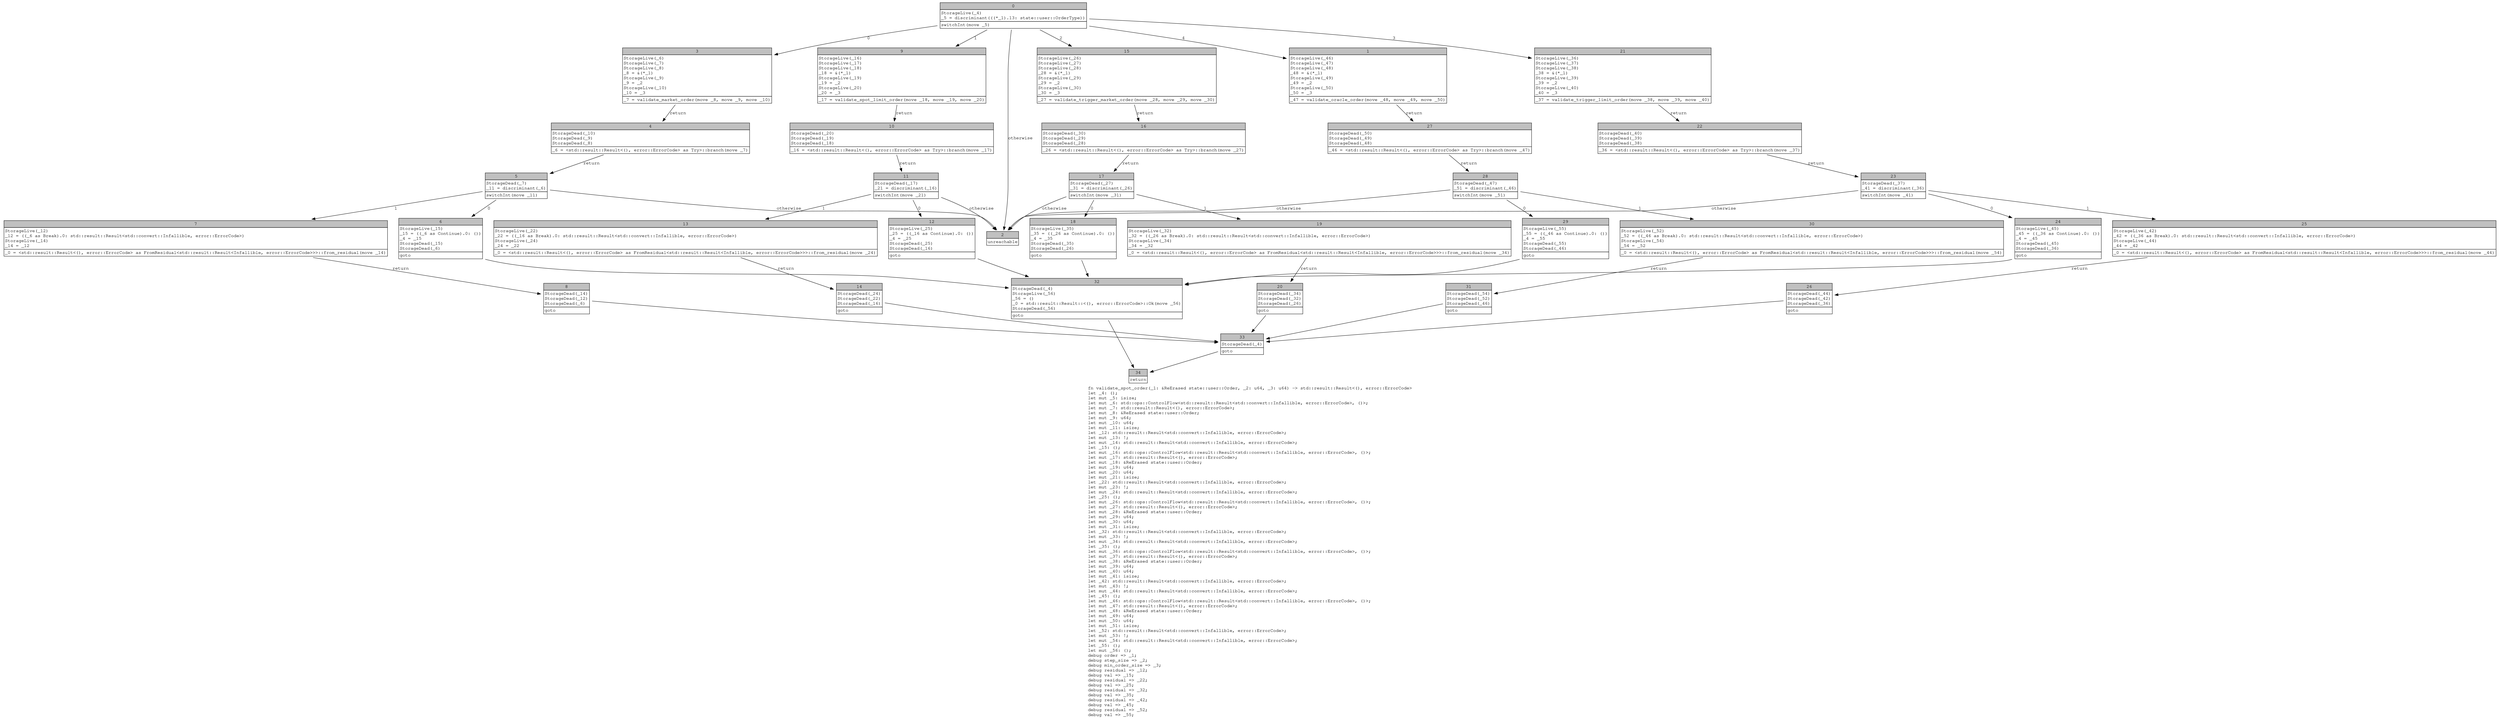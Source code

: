 digraph Mir_0_4567 {
    graph [fontname="Courier, monospace"];
    node [fontname="Courier, monospace"];
    edge [fontname="Courier, monospace"];
    label=<fn validate_spot_order(_1: &amp;ReErased state::user::Order, _2: u64, _3: u64) -&gt; std::result::Result&lt;(), error::ErrorCode&gt;<br align="left"/>let _4: ();<br align="left"/>let mut _5: isize;<br align="left"/>let mut _6: std::ops::ControlFlow&lt;std::result::Result&lt;std::convert::Infallible, error::ErrorCode&gt;, ()&gt;;<br align="left"/>let mut _7: std::result::Result&lt;(), error::ErrorCode&gt;;<br align="left"/>let mut _8: &amp;ReErased state::user::Order;<br align="left"/>let mut _9: u64;<br align="left"/>let mut _10: u64;<br align="left"/>let mut _11: isize;<br align="left"/>let _12: std::result::Result&lt;std::convert::Infallible, error::ErrorCode&gt;;<br align="left"/>let mut _13: !;<br align="left"/>let mut _14: std::result::Result&lt;std::convert::Infallible, error::ErrorCode&gt;;<br align="left"/>let _15: ();<br align="left"/>let mut _16: std::ops::ControlFlow&lt;std::result::Result&lt;std::convert::Infallible, error::ErrorCode&gt;, ()&gt;;<br align="left"/>let mut _17: std::result::Result&lt;(), error::ErrorCode&gt;;<br align="left"/>let mut _18: &amp;ReErased state::user::Order;<br align="left"/>let mut _19: u64;<br align="left"/>let mut _20: u64;<br align="left"/>let mut _21: isize;<br align="left"/>let _22: std::result::Result&lt;std::convert::Infallible, error::ErrorCode&gt;;<br align="left"/>let mut _23: !;<br align="left"/>let mut _24: std::result::Result&lt;std::convert::Infallible, error::ErrorCode&gt;;<br align="left"/>let _25: ();<br align="left"/>let mut _26: std::ops::ControlFlow&lt;std::result::Result&lt;std::convert::Infallible, error::ErrorCode&gt;, ()&gt;;<br align="left"/>let mut _27: std::result::Result&lt;(), error::ErrorCode&gt;;<br align="left"/>let mut _28: &amp;ReErased state::user::Order;<br align="left"/>let mut _29: u64;<br align="left"/>let mut _30: u64;<br align="left"/>let mut _31: isize;<br align="left"/>let _32: std::result::Result&lt;std::convert::Infallible, error::ErrorCode&gt;;<br align="left"/>let mut _33: !;<br align="left"/>let mut _34: std::result::Result&lt;std::convert::Infallible, error::ErrorCode&gt;;<br align="left"/>let _35: ();<br align="left"/>let mut _36: std::ops::ControlFlow&lt;std::result::Result&lt;std::convert::Infallible, error::ErrorCode&gt;, ()&gt;;<br align="left"/>let mut _37: std::result::Result&lt;(), error::ErrorCode&gt;;<br align="left"/>let mut _38: &amp;ReErased state::user::Order;<br align="left"/>let mut _39: u64;<br align="left"/>let mut _40: u64;<br align="left"/>let mut _41: isize;<br align="left"/>let _42: std::result::Result&lt;std::convert::Infallible, error::ErrorCode&gt;;<br align="left"/>let mut _43: !;<br align="left"/>let mut _44: std::result::Result&lt;std::convert::Infallible, error::ErrorCode&gt;;<br align="left"/>let _45: ();<br align="left"/>let mut _46: std::ops::ControlFlow&lt;std::result::Result&lt;std::convert::Infallible, error::ErrorCode&gt;, ()&gt;;<br align="left"/>let mut _47: std::result::Result&lt;(), error::ErrorCode&gt;;<br align="left"/>let mut _48: &amp;ReErased state::user::Order;<br align="left"/>let mut _49: u64;<br align="left"/>let mut _50: u64;<br align="left"/>let mut _51: isize;<br align="left"/>let _52: std::result::Result&lt;std::convert::Infallible, error::ErrorCode&gt;;<br align="left"/>let mut _53: !;<br align="left"/>let mut _54: std::result::Result&lt;std::convert::Infallible, error::ErrorCode&gt;;<br align="left"/>let _55: ();<br align="left"/>let mut _56: ();<br align="left"/>debug order =&gt; _1;<br align="left"/>debug step_size =&gt; _2;<br align="left"/>debug min_order_size =&gt; _3;<br align="left"/>debug residual =&gt; _12;<br align="left"/>debug val =&gt; _15;<br align="left"/>debug residual =&gt; _22;<br align="left"/>debug val =&gt; _25;<br align="left"/>debug residual =&gt; _32;<br align="left"/>debug val =&gt; _35;<br align="left"/>debug residual =&gt; _42;<br align="left"/>debug val =&gt; _45;<br align="left"/>debug residual =&gt; _52;<br align="left"/>debug val =&gt; _55;<br align="left"/>>;
    bb0__0_4567 [shape="none", label=<<table border="0" cellborder="1" cellspacing="0"><tr><td bgcolor="gray" align="center" colspan="1">0</td></tr><tr><td align="left" balign="left">StorageLive(_4)<br/>_5 = discriminant(((*_1).13: state::user::OrderType))<br/></td></tr><tr><td align="left">switchInt(move _5)</td></tr></table>>];
    bb1__0_4567 [shape="none", label=<<table border="0" cellborder="1" cellspacing="0"><tr><td bgcolor="gray" align="center" colspan="1">1</td></tr><tr><td align="left" balign="left">StorageLive(_46)<br/>StorageLive(_47)<br/>StorageLive(_48)<br/>_48 = &amp;(*_1)<br/>StorageLive(_49)<br/>_49 = _2<br/>StorageLive(_50)<br/>_50 = _3<br/></td></tr><tr><td align="left">_47 = validate_oracle_order(move _48, move _49, move _50)</td></tr></table>>];
    bb2__0_4567 [shape="none", label=<<table border="0" cellborder="1" cellspacing="0"><tr><td bgcolor="gray" align="center" colspan="1">2</td></tr><tr><td align="left">unreachable</td></tr></table>>];
    bb3__0_4567 [shape="none", label=<<table border="0" cellborder="1" cellspacing="0"><tr><td bgcolor="gray" align="center" colspan="1">3</td></tr><tr><td align="left" balign="left">StorageLive(_6)<br/>StorageLive(_7)<br/>StorageLive(_8)<br/>_8 = &amp;(*_1)<br/>StorageLive(_9)<br/>_9 = _2<br/>StorageLive(_10)<br/>_10 = _3<br/></td></tr><tr><td align="left">_7 = validate_market_order(move _8, move _9, move _10)</td></tr></table>>];
    bb4__0_4567 [shape="none", label=<<table border="0" cellborder="1" cellspacing="0"><tr><td bgcolor="gray" align="center" colspan="1">4</td></tr><tr><td align="left" balign="left">StorageDead(_10)<br/>StorageDead(_9)<br/>StorageDead(_8)<br/></td></tr><tr><td align="left">_6 = &lt;std::result::Result&lt;(), error::ErrorCode&gt; as Try&gt;::branch(move _7)</td></tr></table>>];
    bb5__0_4567 [shape="none", label=<<table border="0" cellborder="1" cellspacing="0"><tr><td bgcolor="gray" align="center" colspan="1">5</td></tr><tr><td align="left" balign="left">StorageDead(_7)<br/>_11 = discriminant(_6)<br/></td></tr><tr><td align="left">switchInt(move _11)</td></tr></table>>];
    bb6__0_4567 [shape="none", label=<<table border="0" cellborder="1" cellspacing="0"><tr><td bgcolor="gray" align="center" colspan="1">6</td></tr><tr><td align="left" balign="left">StorageLive(_15)<br/>_15 = ((_6 as Continue).0: ())<br/>_4 = _15<br/>StorageDead(_15)<br/>StorageDead(_6)<br/></td></tr><tr><td align="left">goto</td></tr></table>>];
    bb7__0_4567 [shape="none", label=<<table border="0" cellborder="1" cellspacing="0"><tr><td bgcolor="gray" align="center" colspan="1">7</td></tr><tr><td align="left" balign="left">StorageLive(_12)<br/>_12 = ((_6 as Break).0: std::result::Result&lt;std::convert::Infallible, error::ErrorCode&gt;)<br/>StorageLive(_14)<br/>_14 = _12<br/></td></tr><tr><td align="left">_0 = &lt;std::result::Result&lt;(), error::ErrorCode&gt; as FromResidual&lt;std::result::Result&lt;Infallible, error::ErrorCode&gt;&gt;&gt;::from_residual(move _14)</td></tr></table>>];
    bb8__0_4567 [shape="none", label=<<table border="0" cellborder="1" cellspacing="0"><tr><td bgcolor="gray" align="center" colspan="1">8</td></tr><tr><td align="left" balign="left">StorageDead(_14)<br/>StorageDead(_12)<br/>StorageDead(_6)<br/></td></tr><tr><td align="left">goto</td></tr></table>>];
    bb9__0_4567 [shape="none", label=<<table border="0" cellborder="1" cellspacing="0"><tr><td bgcolor="gray" align="center" colspan="1">9</td></tr><tr><td align="left" balign="left">StorageLive(_16)<br/>StorageLive(_17)<br/>StorageLive(_18)<br/>_18 = &amp;(*_1)<br/>StorageLive(_19)<br/>_19 = _2<br/>StorageLive(_20)<br/>_20 = _3<br/></td></tr><tr><td align="left">_17 = validate_spot_limit_order(move _18, move _19, move _20)</td></tr></table>>];
    bb10__0_4567 [shape="none", label=<<table border="0" cellborder="1" cellspacing="0"><tr><td bgcolor="gray" align="center" colspan="1">10</td></tr><tr><td align="left" balign="left">StorageDead(_20)<br/>StorageDead(_19)<br/>StorageDead(_18)<br/></td></tr><tr><td align="left">_16 = &lt;std::result::Result&lt;(), error::ErrorCode&gt; as Try&gt;::branch(move _17)</td></tr></table>>];
    bb11__0_4567 [shape="none", label=<<table border="0" cellborder="1" cellspacing="0"><tr><td bgcolor="gray" align="center" colspan="1">11</td></tr><tr><td align="left" balign="left">StorageDead(_17)<br/>_21 = discriminant(_16)<br/></td></tr><tr><td align="left">switchInt(move _21)</td></tr></table>>];
    bb12__0_4567 [shape="none", label=<<table border="0" cellborder="1" cellspacing="0"><tr><td bgcolor="gray" align="center" colspan="1">12</td></tr><tr><td align="left" balign="left">StorageLive(_25)<br/>_25 = ((_16 as Continue).0: ())<br/>_4 = _25<br/>StorageDead(_25)<br/>StorageDead(_16)<br/></td></tr><tr><td align="left">goto</td></tr></table>>];
    bb13__0_4567 [shape="none", label=<<table border="0" cellborder="1" cellspacing="0"><tr><td bgcolor="gray" align="center" colspan="1">13</td></tr><tr><td align="left" balign="left">StorageLive(_22)<br/>_22 = ((_16 as Break).0: std::result::Result&lt;std::convert::Infallible, error::ErrorCode&gt;)<br/>StorageLive(_24)<br/>_24 = _22<br/></td></tr><tr><td align="left">_0 = &lt;std::result::Result&lt;(), error::ErrorCode&gt; as FromResidual&lt;std::result::Result&lt;Infallible, error::ErrorCode&gt;&gt;&gt;::from_residual(move _24)</td></tr></table>>];
    bb14__0_4567 [shape="none", label=<<table border="0" cellborder="1" cellspacing="0"><tr><td bgcolor="gray" align="center" colspan="1">14</td></tr><tr><td align="left" balign="left">StorageDead(_24)<br/>StorageDead(_22)<br/>StorageDead(_16)<br/></td></tr><tr><td align="left">goto</td></tr></table>>];
    bb15__0_4567 [shape="none", label=<<table border="0" cellborder="1" cellspacing="0"><tr><td bgcolor="gray" align="center" colspan="1">15</td></tr><tr><td align="left" balign="left">StorageLive(_26)<br/>StorageLive(_27)<br/>StorageLive(_28)<br/>_28 = &amp;(*_1)<br/>StorageLive(_29)<br/>_29 = _2<br/>StorageLive(_30)<br/>_30 = _3<br/></td></tr><tr><td align="left">_27 = validate_trigger_market_order(move _28, move _29, move _30)</td></tr></table>>];
    bb16__0_4567 [shape="none", label=<<table border="0" cellborder="1" cellspacing="0"><tr><td bgcolor="gray" align="center" colspan="1">16</td></tr><tr><td align="left" balign="left">StorageDead(_30)<br/>StorageDead(_29)<br/>StorageDead(_28)<br/></td></tr><tr><td align="left">_26 = &lt;std::result::Result&lt;(), error::ErrorCode&gt; as Try&gt;::branch(move _27)</td></tr></table>>];
    bb17__0_4567 [shape="none", label=<<table border="0" cellborder="1" cellspacing="0"><tr><td bgcolor="gray" align="center" colspan="1">17</td></tr><tr><td align="left" balign="left">StorageDead(_27)<br/>_31 = discriminant(_26)<br/></td></tr><tr><td align="left">switchInt(move _31)</td></tr></table>>];
    bb18__0_4567 [shape="none", label=<<table border="0" cellborder="1" cellspacing="0"><tr><td bgcolor="gray" align="center" colspan="1">18</td></tr><tr><td align="left" balign="left">StorageLive(_35)<br/>_35 = ((_26 as Continue).0: ())<br/>_4 = _35<br/>StorageDead(_35)<br/>StorageDead(_26)<br/></td></tr><tr><td align="left">goto</td></tr></table>>];
    bb19__0_4567 [shape="none", label=<<table border="0" cellborder="1" cellspacing="0"><tr><td bgcolor="gray" align="center" colspan="1">19</td></tr><tr><td align="left" balign="left">StorageLive(_32)<br/>_32 = ((_26 as Break).0: std::result::Result&lt;std::convert::Infallible, error::ErrorCode&gt;)<br/>StorageLive(_34)<br/>_34 = _32<br/></td></tr><tr><td align="left">_0 = &lt;std::result::Result&lt;(), error::ErrorCode&gt; as FromResidual&lt;std::result::Result&lt;Infallible, error::ErrorCode&gt;&gt;&gt;::from_residual(move _34)</td></tr></table>>];
    bb20__0_4567 [shape="none", label=<<table border="0" cellborder="1" cellspacing="0"><tr><td bgcolor="gray" align="center" colspan="1">20</td></tr><tr><td align="left" balign="left">StorageDead(_34)<br/>StorageDead(_32)<br/>StorageDead(_26)<br/></td></tr><tr><td align="left">goto</td></tr></table>>];
    bb21__0_4567 [shape="none", label=<<table border="0" cellborder="1" cellspacing="0"><tr><td bgcolor="gray" align="center" colspan="1">21</td></tr><tr><td align="left" balign="left">StorageLive(_36)<br/>StorageLive(_37)<br/>StorageLive(_38)<br/>_38 = &amp;(*_1)<br/>StorageLive(_39)<br/>_39 = _2<br/>StorageLive(_40)<br/>_40 = _3<br/></td></tr><tr><td align="left">_37 = validate_trigger_limit_order(move _38, move _39, move _40)</td></tr></table>>];
    bb22__0_4567 [shape="none", label=<<table border="0" cellborder="1" cellspacing="0"><tr><td bgcolor="gray" align="center" colspan="1">22</td></tr><tr><td align="left" balign="left">StorageDead(_40)<br/>StorageDead(_39)<br/>StorageDead(_38)<br/></td></tr><tr><td align="left">_36 = &lt;std::result::Result&lt;(), error::ErrorCode&gt; as Try&gt;::branch(move _37)</td></tr></table>>];
    bb23__0_4567 [shape="none", label=<<table border="0" cellborder="1" cellspacing="0"><tr><td bgcolor="gray" align="center" colspan="1">23</td></tr><tr><td align="left" balign="left">StorageDead(_37)<br/>_41 = discriminant(_36)<br/></td></tr><tr><td align="left">switchInt(move _41)</td></tr></table>>];
    bb24__0_4567 [shape="none", label=<<table border="0" cellborder="1" cellspacing="0"><tr><td bgcolor="gray" align="center" colspan="1">24</td></tr><tr><td align="left" balign="left">StorageLive(_45)<br/>_45 = ((_36 as Continue).0: ())<br/>_4 = _45<br/>StorageDead(_45)<br/>StorageDead(_36)<br/></td></tr><tr><td align="left">goto</td></tr></table>>];
    bb25__0_4567 [shape="none", label=<<table border="0" cellborder="1" cellspacing="0"><tr><td bgcolor="gray" align="center" colspan="1">25</td></tr><tr><td align="left" balign="left">StorageLive(_42)<br/>_42 = ((_36 as Break).0: std::result::Result&lt;std::convert::Infallible, error::ErrorCode&gt;)<br/>StorageLive(_44)<br/>_44 = _42<br/></td></tr><tr><td align="left">_0 = &lt;std::result::Result&lt;(), error::ErrorCode&gt; as FromResidual&lt;std::result::Result&lt;Infallible, error::ErrorCode&gt;&gt;&gt;::from_residual(move _44)</td></tr></table>>];
    bb26__0_4567 [shape="none", label=<<table border="0" cellborder="1" cellspacing="0"><tr><td bgcolor="gray" align="center" colspan="1">26</td></tr><tr><td align="left" balign="left">StorageDead(_44)<br/>StorageDead(_42)<br/>StorageDead(_36)<br/></td></tr><tr><td align="left">goto</td></tr></table>>];
    bb27__0_4567 [shape="none", label=<<table border="0" cellborder="1" cellspacing="0"><tr><td bgcolor="gray" align="center" colspan="1">27</td></tr><tr><td align="left" balign="left">StorageDead(_50)<br/>StorageDead(_49)<br/>StorageDead(_48)<br/></td></tr><tr><td align="left">_46 = &lt;std::result::Result&lt;(), error::ErrorCode&gt; as Try&gt;::branch(move _47)</td></tr></table>>];
    bb28__0_4567 [shape="none", label=<<table border="0" cellborder="1" cellspacing="0"><tr><td bgcolor="gray" align="center" colspan="1">28</td></tr><tr><td align="left" balign="left">StorageDead(_47)<br/>_51 = discriminant(_46)<br/></td></tr><tr><td align="left">switchInt(move _51)</td></tr></table>>];
    bb29__0_4567 [shape="none", label=<<table border="0" cellborder="1" cellspacing="0"><tr><td bgcolor="gray" align="center" colspan="1">29</td></tr><tr><td align="left" balign="left">StorageLive(_55)<br/>_55 = ((_46 as Continue).0: ())<br/>_4 = _55<br/>StorageDead(_55)<br/>StorageDead(_46)<br/></td></tr><tr><td align="left">goto</td></tr></table>>];
    bb30__0_4567 [shape="none", label=<<table border="0" cellborder="1" cellspacing="0"><tr><td bgcolor="gray" align="center" colspan="1">30</td></tr><tr><td align="left" balign="left">StorageLive(_52)<br/>_52 = ((_46 as Break).0: std::result::Result&lt;std::convert::Infallible, error::ErrorCode&gt;)<br/>StorageLive(_54)<br/>_54 = _52<br/></td></tr><tr><td align="left">_0 = &lt;std::result::Result&lt;(), error::ErrorCode&gt; as FromResidual&lt;std::result::Result&lt;Infallible, error::ErrorCode&gt;&gt;&gt;::from_residual(move _54)</td></tr></table>>];
    bb31__0_4567 [shape="none", label=<<table border="0" cellborder="1" cellspacing="0"><tr><td bgcolor="gray" align="center" colspan="1">31</td></tr><tr><td align="left" balign="left">StorageDead(_54)<br/>StorageDead(_52)<br/>StorageDead(_46)<br/></td></tr><tr><td align="left">goto</td></tr></table>>];
    bb32__0_4567 [shape="none", label=<<table border="0" cellborder="1" cellspacing="0"><tr><td bgcolor="gray" align="center" colspan="1">32</td></tr><tr><td align="left" balign="left">StorageDead(_4)<br/>StorageLive(_56)<br/>_56 = ()<br/>_0 = std::result::Result::&lt;(), error::ErrorCode&gt;::Ok(move _56)<br/>StorageDead(_56)<br/></td></tr><tr><td align="left">goto</td></tr></table>>];
    bb33__0_4567 [shape="none", label=<<table border="0" cellborder="1" cellspacing="0"><tr><td bgcolor="gray" align="center" colspan="1">33</td></tr><tr><td align="left" balign="left">StorageDead(_4)<br/></td></tr><tr><td align="left">goto</td></tr></table>>];
    bb34__0_4567 [shape="none", label=<<table border="0" cellborder="1" cellspacing="0"><tr><td bgcolor="gray" align="center" colspan="1">34</td></tr><tr><td align="left">return</td></tr></table>>];
    bb0__0_4567 -> bb3__0_4567 [label="0"];
    bb0__0_4567 -> bb9__0_4567 [label="1"];
    bb0__0_4567 -> bb15__0_4567 [label="2"];
    bb0__0_4567 -> bb21__0_4567 [label="3"];
    bb0__0_4567 -> bb1__0_4567 [label="4"];
    bb0__0_4567 -> bb2__0_4567 [label="otherwise"];
    bb1__0_4567 -> bb27__0_4567 [label="return"];
    bb3__0_4567 -> bb4__0_4567 [label="return"];
    bb4__0_4567 -> bb5__0_4567 [label="return"];
    bb5__0_4567 -> bb6__0_4567 [label="0"];
    bb5__0_4567 -> bb7__0_4567 [label="1"];
    bb5__0_4567 -> bb2__0_4567 [label="otherwise"];
    bb6__0_4567 -> bb32__0_4567 [label=""];
    bb7__0_4567 -> bb8__0_4567 [label="return"];
    bb8__0_4567 -> bb33__0_4567 [label=""];
    bb9__0_4567 -> bb10__0_4567 [label="return"];
    bb10__0_4567 -> bb11__0_4567 [label="return"];
    bb11__0_4567 -> bb12__0_4567 [label="0"];
    bb11__0_4567 -> bb13__0_4567 [label="1"];
    bb11__0_4567 -> bb2__0_4567 [label="otherwise"];
    bb12__0_4567 -> bb32__0_4567 [label=""];
    bb13__0_4567 -> bb14__0_4567 [label="return"];
    bb14__0_4567 -> bb33__0_4567 [label=""];
    bb15__0_4567 -> bb16__0_4567 [label="return"];
    bb16__0_4567 -> bb17__0_4567 [label="return"];
    bb17__0_4567 -> bb18__0_4567 [label="0"];
    bb17__0_4567 -> bb19__0_4567 [label="1"];
    bb17__0_4567 -> bb2__0_4567 [label="otherwise"];
    bb18__0_4567 -> bb32__0_4567 [label=""];
    bb19__0_4567 -> bb20__0_4567 [label="return"];
    bb20__0_4567 -> bb33__0_4567 [label=""];
    bb21__0_4567 -> bb22__0_4567 [label="return"];
    bb22__0_4567 -> bb23__0_4567 [label="return"];
    bb23__0_4567 -> bb24__0_4567 [label="0"];
    bb23__0_4567 -> bb25__0_4567 [label="1"];
    bb23__0_4567 -> bb2__0_4567 [label="otherwise"];
    bb24__0_4567 -> bb32__0_4567 [label=""];
    bb25__0_4567 -> bb26__0_4567 [label="return"];
    bb26__0_4567 -> bb33__0_4567 [label=""];
    bb27__0_4567 -> bb28__0_4567 [label="return"];
    bb28__0_4567 -> bb29__0_4567 [label="0"];
    bb28__0_4567 -> bb30__0_4567 [label="1"];
    bb28__0_4567 -> bb2__0_4567 [label="otherwise"];
    bb29__0_4567 -> bb32__0_4567 [label=""];
    bb30__0_4567 -> bb31__0_4567 [label="return"];
    bb31__0_4567 -> bb33__0_4567 [label=""];
    bb32__0_4567 -> bb34__0_4567 [label=""];
    bb33__0_4567 -> bb34__0_4567 [label=""];
}
